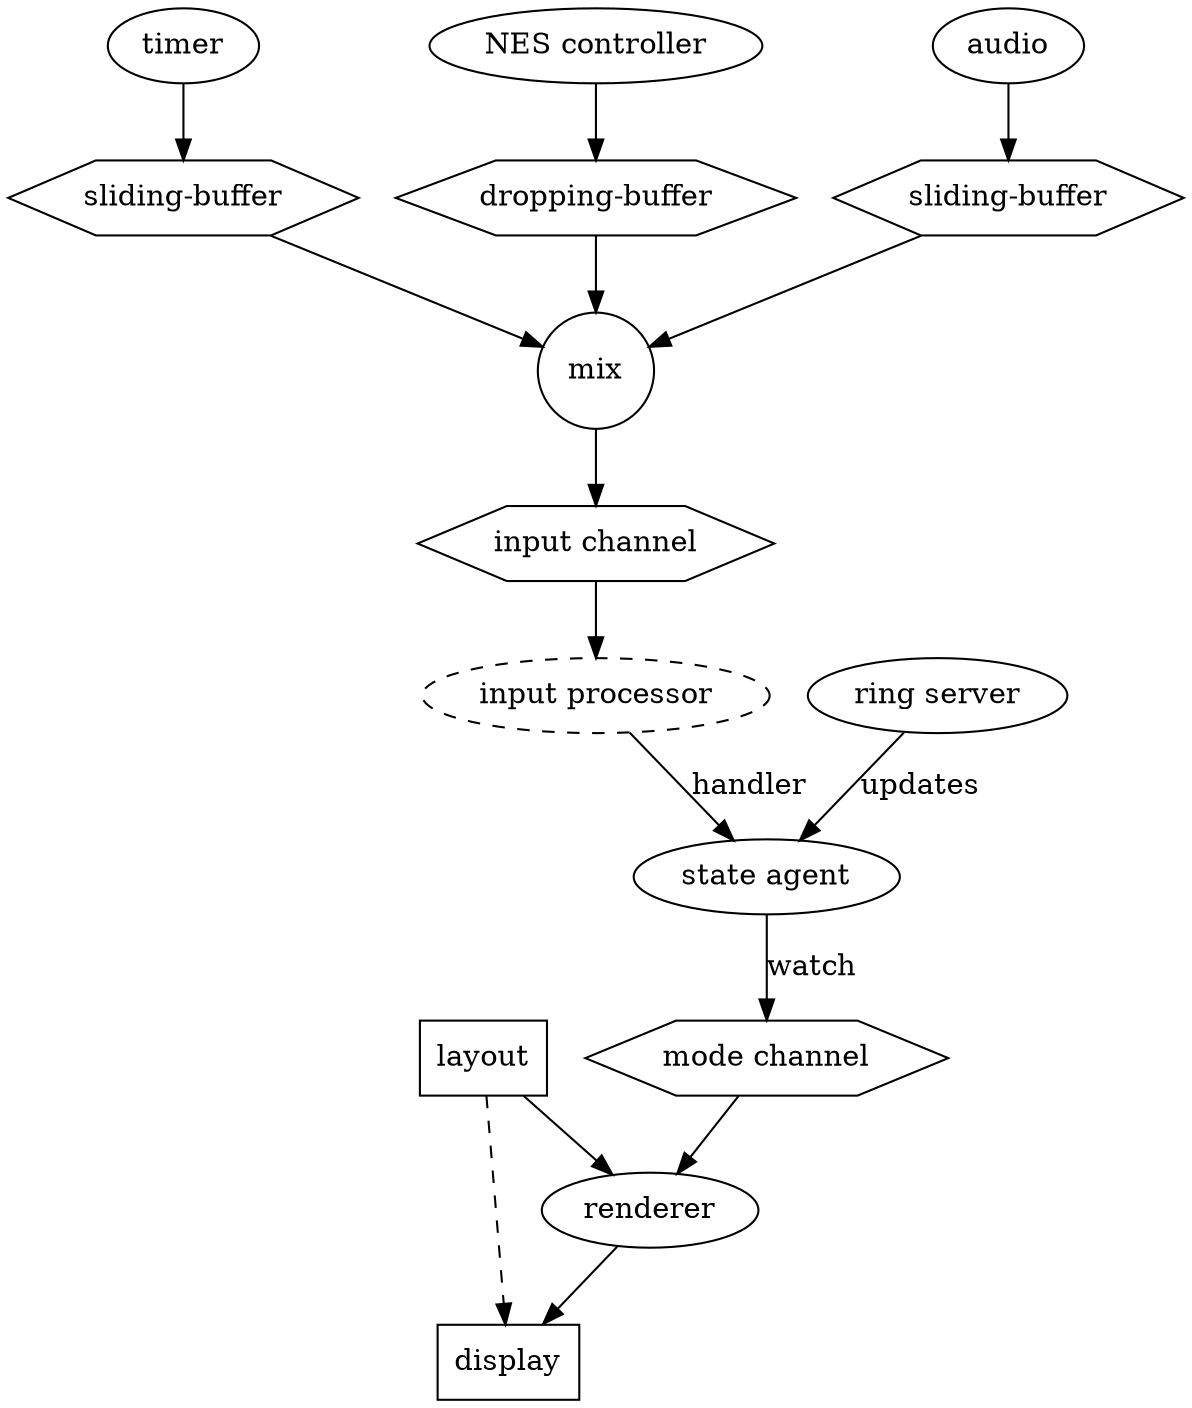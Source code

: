// Wonderdome system graph

digraph components {
    node [shape=ellipse];

    /*
    subgraph cluster_legend {
        thread [shape=ellipse];
        queue [shape=box];
        function [shape=diamond];
        component [shape=hexagon];
    }
    */

    // Basic components
    state_agent [label="state agent"];
    layout [shape=box];
    display [shape=box];
    layout -> display [style="dashed"];

    // Rendering process
    render_channel [label="mode channel",shape=hexagon];
    render_process [label="renderer"];
    render_channel -> render_process;
    layout -> render_process -> display;
    state_agent -> render_channel [label="watch"];

    // Input channel
    input_mix [label="mix",shape=circle];
    input_channel [label="input channel",shape=hexagon];
    input_mix -> input_channel;

    // Timer input
    timer_input [label="timer"];
    timer_buffer [label="sliding-buffer",shape=hexagon];
    timer_input -> timer_buffer -> input_mix;

    // Button input
    button_input [label="NES controller"];
    button_buffer [label="dropping-buffer",shape=hexagon];
    button_input -> button_buffer -> input_mix;

    // Audio input
    audio_input [label="audio"];
    audio_buffer [label="sliding-buffer",shape=hexagon];
    audio_input -> audio_buffer -> input_mix;

    // Input processor
    input_processor [label="input processor",style=dashed];
    input_channel -> input_processor;
    input_processor -> state_agent [label="handler"];

    // Web server
    ring_server [label="ring server"];
    ring_server -> state_agent [label="updates"];
}

